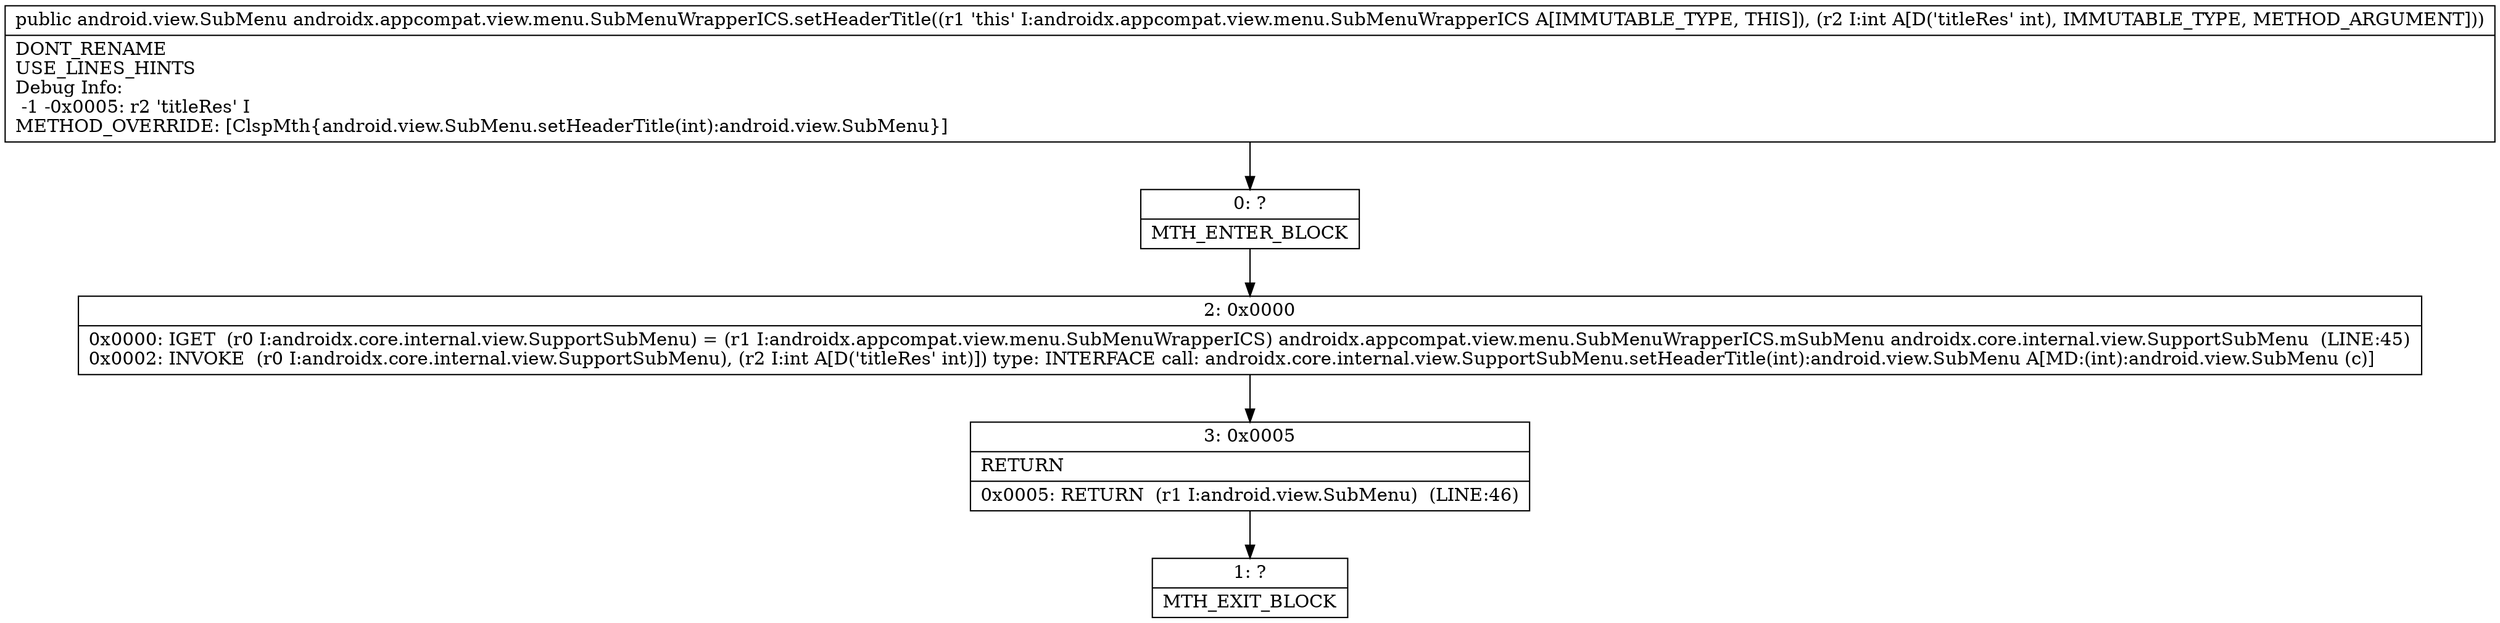digraph "CFG forandroidx.appcompat.view.menu.SubMenuWrapperICS.setHeaderTitle(I)Landroid\/view\/SubMenu;" {
Node_0 [shape=record,label="{0\:\ ?|MTH_ENTER_BLOCK\l}"];
Node_2 [shape=record,label="{2\:\ 0x0000|0x0000: IGET  (r0 I:androidx.core.internal.view.SupportSubMenu) = (r1 I:androidx.appcompat.view.menu.SubMenuWrapperICS) androidx.appcompat.view.menu.SubMenuWrapperICS.mSubMenu androidx.core.internal.view.SupportSubMenu  (LINE:45)\l0x0002: INVOKE  (r0 I:androidx.core.internal.view.SupportSubMenu), (r2 I:int A[D('titleRes' int)]) type: INTERFACE call: androidx.core.internal.view.SupportSubMenu.setHeaderTitle(int):android.view.SubMenu A[MD:(int):android.view.SubMenu (c)]\l}"];
Node_3 [shape=record,label="{3\:\ 0x0005|RETURN\l|0x0005: RETURN  (r1 I:android.view.SubMenu)  (LINE:46)\l}"];
Node_1 [shape=record,label="{1\:\ ?|MTH_EXIT_BLOCK\l}"];
MethodNode[shape=record,label="{public android.view.SubMenu androidx.appcompat.view.menu.SubMenuWrapperICS.setHeaderTitle((r1 'this' I:androidx.appcompat.view.menu.SubMenuWrapperICS A[IMMUTABLE_TYPE, THIS]), (r2 I:int A[D('titleRes' int), IMMUTABLE_TYPE, METHOD_ARGUMENT]))  | DONT_RENAME\lUSE_LINES_HINTS\lDebug Info:\l  \-1 \-0x0005: r2 'titleRes' I\lMETHOD_OVERRIDE: [ClspMth\{android.view.SubMenu.setHeaderTitle(int):android.view.SubMenu\}]\l}"];
MethodNode -> Node_0;Node_0 -> Node_2;
Node_2 -> Node_3;
Node_3 -> Node_1;
}

